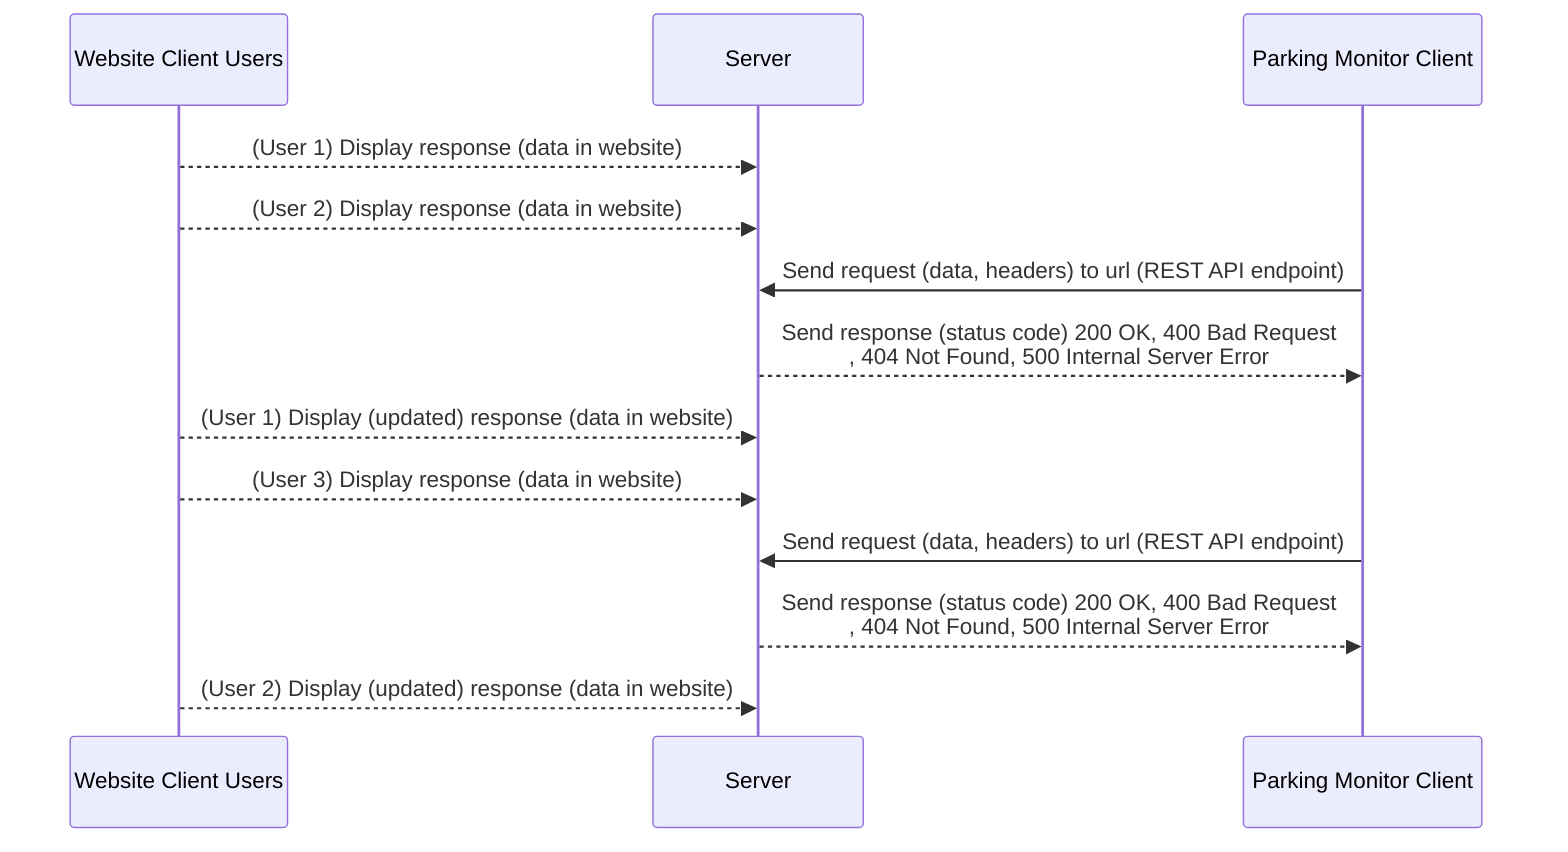 sequenceDiagram
    Website Client Users-->>Server:   (User 1) Display response (data in website)
    Website Client Users-->>Server:   (User 2) Display response (data in website)
    Parking Monitor Client->>Server:  Send request (data, headers) to url (REST API endpoint)
    Server-->>Parking Monitor Client: Send response (status code) 200 OK, 400 Bad Request<br/>, 404 Not Found, 500 Internal Server Error
    Website Client Users-->>Server:   (User 1) Display (updated) response (data in website)
    Website Client Users-->>Server:   (User 3) Display response (data in website)
    Parking Monitor Client->>Server:  Send request (data, headers) to url (REST API endpoint)
    Server-->>Parking Monitor Client: Send response (status code) 200 OK, 400 Bad Request<br/>, 404 Not Found, 500 Internal Server Error
    Website Client Users-->>Server:   (User 2) Display (updated) response (data in website)